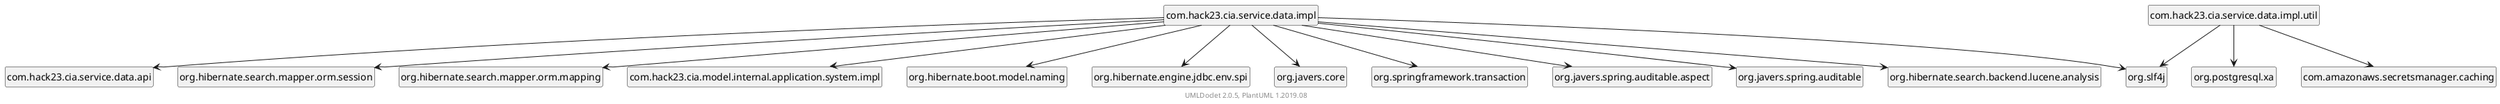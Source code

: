 @startuml
    set namespaceSeparator none
    hide circle
    hide empty fields
    hide empty methods

    com.hack23.cia.service.data.impl --> com.hack23.cia.service.data.api
    com.hack23.cia.service.data.impl --> org.hibernate.search.mapper.orm.session
    com.hack23.cia.service.data.impl --> org.hibernate.search.mapper.orm.mapping
    com.hack23.cia.service.data.impl --> com.hack23.cia.model.internal.application.system.impl
    com.hack23.cia.service.data.impl --> org.hibernate.boot.model.naming
    com.hack23.cia.service.data.impl --> org.hibernate.engine.jdbc.env.spi
    com.hack23.cia.service.data.impl --> org.javers.core
    com.hack23.cia.service.data.impl --> org.springframework.transaction
    com.hack23.cia.service.data.impl --> org.javers.spring.auditable.aspect
    com.hack23.cia.service.data.impl --> org.javers.spring.auditable
    com.hack23.cia.service.data.impl --> org.slf4j
    com.hack23.cia.service.data.impl --> org.hibernate.search.backend.lucene.analysis
    com.hack23.cia.service.data.impl.util --> org.postgresql.xa
    com.hack23.cia.service.data.impl.util --> org.slf4j
    com.hack23.cia.service.data.impl.util --> com.amazonaws.secretsmanager.caching

    ' Package links
    class "com.hack23.cia.service.data.impl" [[com/hack23/cia/service/data/impl/package-summary.html]] {
    }
    class "com.hack23.cia.service.data.impl.util" [[com/hack23/cia/service/data/impl/util/package-summary.html]] {
    }

    center footer UMLDoclet 2.0.5, PlantUML 1.2019.08
@enduml
